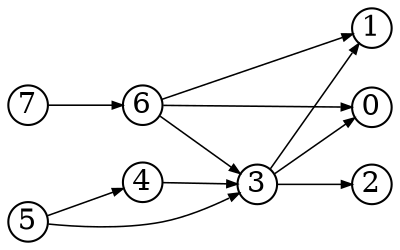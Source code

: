 digraph{
  rankdir=LR
  node [shape=circle,fixedsize=true,width=.26]
  edge [penwidth=0.75,arrowsize=0.5]
  7 -> {6}
  6 -> {0 1 3}
  5 -> {3 4}
  4 -> {3}
  3 -> {0 1 2}
  2 -> {}
  1 -> {}
}
